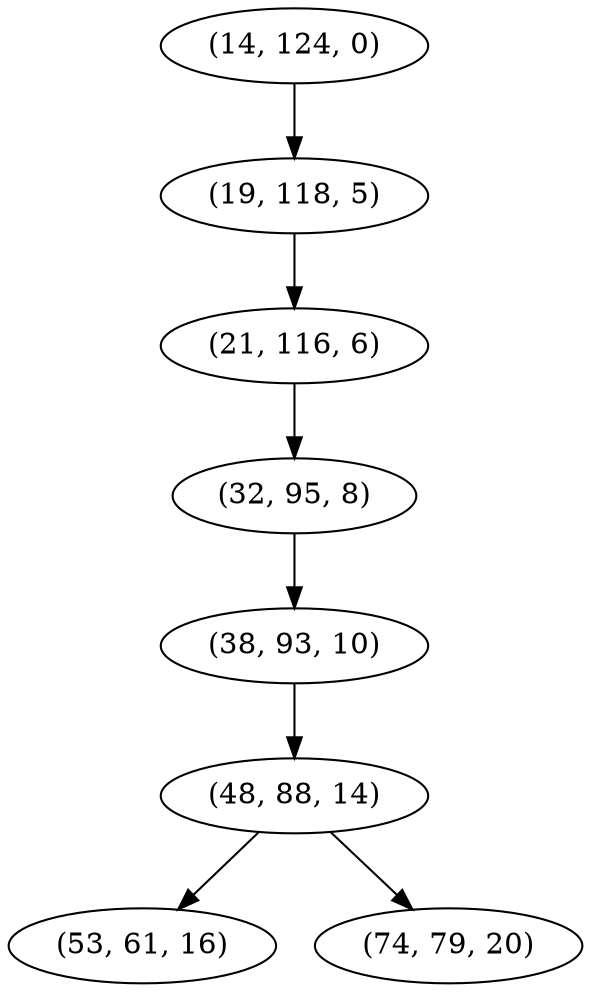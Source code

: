 digraph tree {
    "(14, 124, 0)";
    "(19, 118, 5)";
    "(21, 116, 6)";
    "(32, 95, 8)";
    "(38, 93, 10)";
    "(48, 88, 14)";
    "(53, 61, 16)";
    "(74, 79, 20)";
    "(14, 124, 0)" -> "(19, 118, 5)";
    "(19, 118, 5)" -> "(21, 116, 6)";
    "(21, 116, 6)" -> "(32, 95, 8)";
    "(32, 95, 8)" -> "(38, 93, 10)";
    "(38, 93, 10)" -> "(48, 88, 14)";
    "(48, 88, 14)" -> "(53, 61, 16)";
    "(48, 88, 14)" -> "(74, 79, 20)";
}
